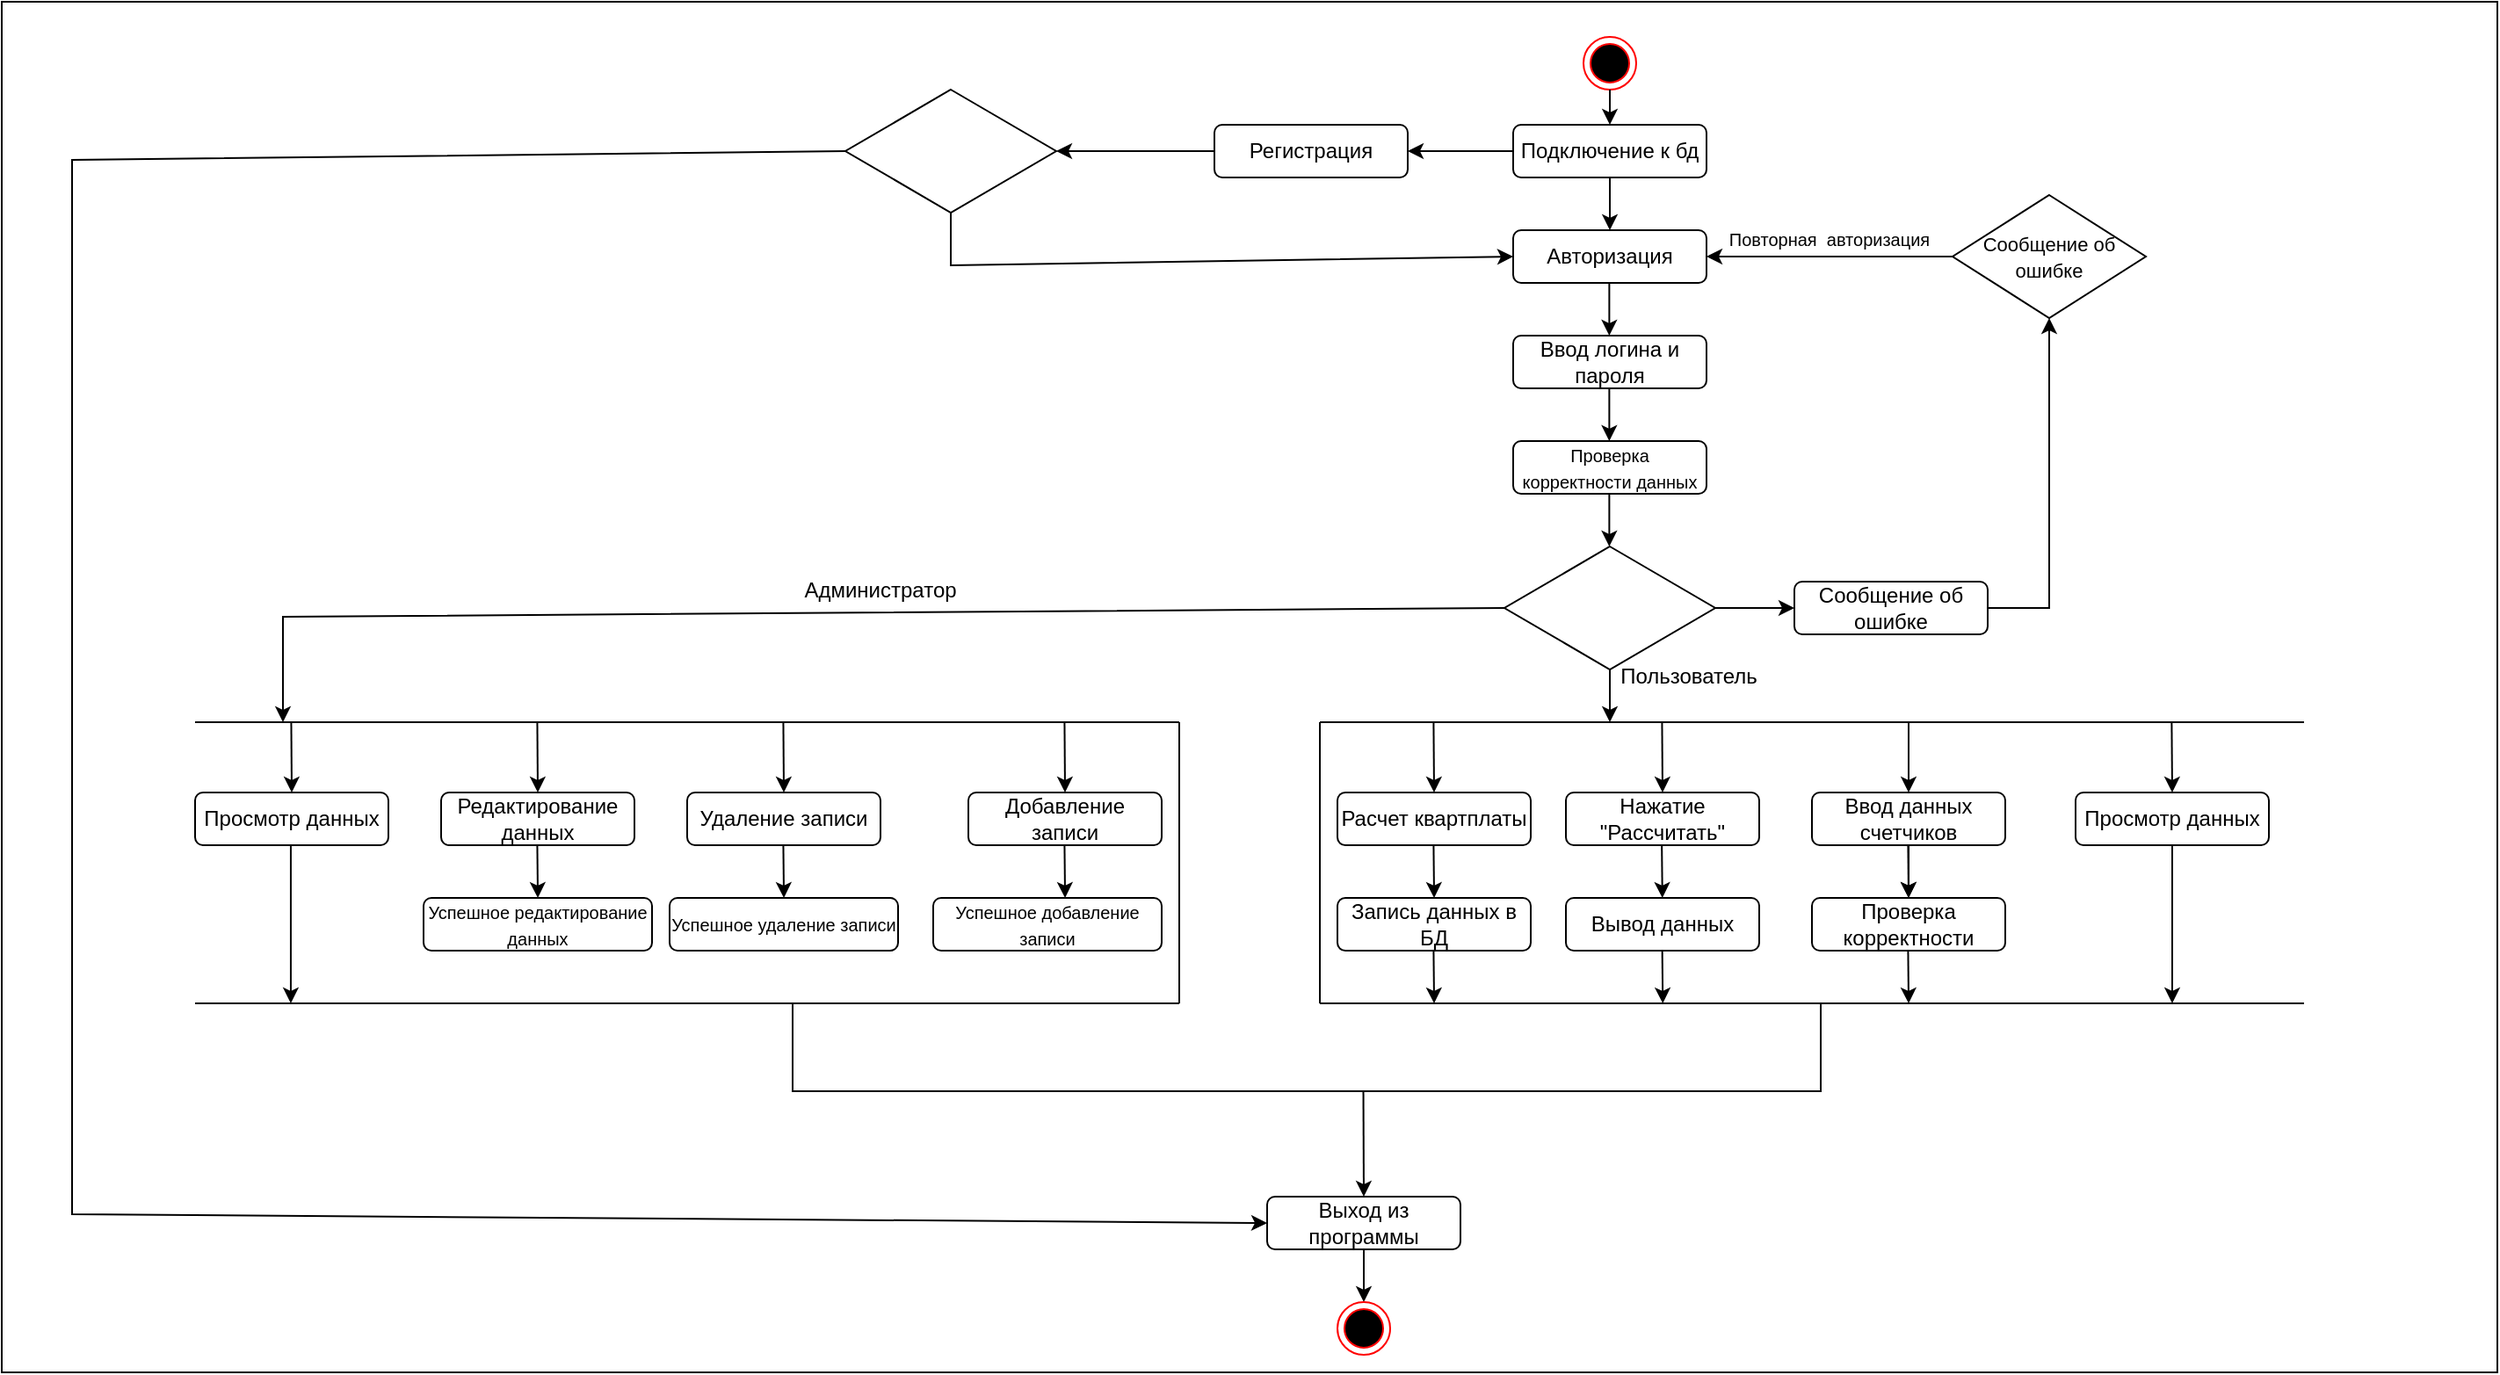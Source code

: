 <mxfile version="26.2.14">
  <diagram id="ApH-g16-K_BEeuCZxIzM" name="Страница — 1">
    <mxGraphModel dx="2847" dy="1078" grid="1" gridSize="10" guides="1" tooltips="1" connect="1" arrows="1" fold="1" page="1" pageScale="1" pageWidth="1169" pageHeight="827" math="0" shadow="0">
      <root>
        <mxCell id="0" />
        <mxCell id="1" parent="0" />
        <mxCell id="-Dr9QUZ1F8WlUCkGdHFx-96" value="" style="rounded=0;whiteSpace=wrap;html=1;" parent="1" vertex="1">
          <mxGeometry x="-320" y="30" width="1420" height="780" as="geometry" />
        </mxCell>
        <mxCell id="-Dr9QUZ1F8WlUCkGdHFx-1" value="" style="ellipse;html=1;shape=endState;fillColor=#000000;strokeColor=#ff0000;" parent="1" vertex="1">
          <mxGeometry x="580" y="50" width="30" height="30" as="geometry" />
        </mxCell>
        <mxCell id="-Dr9QUZ1F8WlUCkGdHFx-6" value="Подключение к бд" style="rounded=1;whiteSpace=wrap;html=1;" parent="1" vertex="1">
          <mxGeometry x="540" y="100" width="110" height="30" as="geometry" />
        </mxCell>
        <mxCell id="-Dr9QUZ1F8WlUCkGdHFx-9" value="Авторизация" style="rounded=1;whiteSpace=wrap;html=1;" parent="1" vertex="1">
          <mxGeometry x="540" y="160" width="110" height="30" as="geometry" />
        </mxCell>
        <mxCell id="-Dr9QUZ1F8WlUCkGdHFx-10" value="Ввод логина и пароля" style="rounded=1;whiteSpace=wrap;html=1;" parent="1" vertex="1">
          <mxGeometry x="540" y="220" width="110" height="30" as="geometry" />
        </mxCell>
        <mxCell id="-Dr9QUZ1F8WlUCkGdHFx-11" value="&lt;font style=&quot;font-size: 10px;&quot;&gt;Проверка корректности данных&lt;/font&gt;" style="rounded=1;whiteSpace=wrap;html=1;" parent="1" vertex="1">
          <mxGeometry x="540" y="280" width="110" height="30" as="geometry" />
        </mxCell>
        <mxCell id="-Dr9QUZ1F8WlUCkGdHFx-12" value="" style="rhombus;whiteSpace=wrap;html=1;" parent="1" vertex="1">
          <mxGeometry x="535" y="340" width="120" height="70" as="geometry" />
        </mxCell>
        <mxCell id="-Dr9QUZ1F8WlUCkGdHFx-14" value="&lt;font style=&quot;font-size: 11px;&quot;&gt;Сообщение об ошибке&lt;/font&gt;" style="rhombus;whiteSpace=wrap;html=1;" parent="1" vertex="1">
          <mxGeometry x="790" y="140" width="110" height="70" as="geometry" />
        </mxCell>
        <mxCell id="-Dr9QUZ1F8WlUCkGdHFx-17" value="" style="endArrow=classic;html=1;rounded=0;exitX=0.5;exitY=1;exitDx=0;exitDy=0;entryX=0.5;entryY=0;entryDx=0;entryDy=0;" parent="1" source="-Dr9QUZ1F8WlUCkGdHFx-6" target="-Dr9QUZ1F8WlUCkGdHFx-9" edge="1">
          <mxGeometry width="50" height="50" relative="1" as="geometry">
            <mxPoint x="560" y="220" as="sourcePoint" />
            <mxPoint x="610" y="170" as="targetPoint" />
          </mxGeometry>
        </mxCell>
        <mxCell id="-Dr9QUZ1F8WlUCkGdHFx-18" value="" style="endArrow=classic;html=1;rounded=0;exitX=0.5;exitY=1;exitDx=0;exitDy=0;entryX=0.5;entryY=0;entryDx=0;entryDy=0;" parent="1" edge="1">
          <mxGeometry width="50" height="50" relative="1" as="geometry">
            <mxPoint x="594.69" y="190" as="sourcePoint" />
            <mxPoint x="594.69" y="220" as="targetPoint" />
          </mxGeometry>
        </mxCell>
        <mxCell id="-Dr9QUZ1F8WlUCkGdHFx-19" value="" style="endArrow=classic;html=1;rounded=0;exitX=0.5;exitY=1;exitDx=0;exitDy=0;entryX=0.5;entryY=0;entryDx=0;entryDy=0;" parent="1" edge="1">
          <mxGeometry width="50" height="50" relative="1" as="geometry">
            <mxPoint x="594.69" y="250" as="sourcePoint" />
            <mxPoint x="594.69" y="280" as="targetPoint" />
          </mxGeometry>
        </mxCell>
        <mxCell id="-Dr9QUZ1F8WlUCkGdHFx-20" value="" style="endArrow=classic;html=1;rounded=0;exitX=0.5;exitY=1;exitDx=0;exitDy=0;entryX=0.5;entryY=0;entryDx=0;entryDy=0;" parent="1" edge="1">
          <mxGeometry width="50" height="50" relative="1" as="geometry">
            <mxPoint x="594.69" y="310" as="sourcePoint" />
            <mxPoint x="594.69" y="340" as="targetPoint" />
          </mxGeometry>
        </mxCell>
        <mxCell id="-Dr9QUZ1F8WlUCkGdHFx-21" value="" style="endArrow=classic;html=1;rounded=0;exitX=0;exitY=0.5;exitDx=0;exitDy=0;entryX=1;entryY=0.5;entryDx=0;entryDy=0;" parent="1" source="-Dr9QUZ1F8WlUCkGdHFx-14" target="-Dr9QUZ1F8WlUCkGdHFx-9" edge="1">
          <mxGeometry width="50" height="50" relative="1" as="geometry">
            <mxPoint x="600" y="200" as="sourcePoint" />
            <mxPoint x="650" y="150" as="targetPoint" />
          </mxGeometry>
        </mxCell>
        <mxCell id="-Dr9QUZ1F8WlUCkGdHFx-24" value="&lt;font style=&quot;font-size: 10px;&quot;&gt;Повторная&amp;nbsp; авторизация&lt;/font&gt;" style="text;html=1;align=center;verticalAlign=middle;whiteSpace=wrap;rounded=0;" parent="1" vertex="1">
          <mxGeometry x="630" y="150" width="180" height="30" as="geometry" />
        </mxCell>
        <mxCell id="-Dr9QUZ1F8WlUCkGdHFx-25" value="" style="endArrow=classic;html=1;rounded=0;exitX=0.5;exitY=1;exitDx=0;exitDy=0;entryX=0;entryY=0.5;entryDx=0;entryDy=0;" parent="1" source="-Dr9QUZ1F8WlUCkGdHFx-27" target="-Dr9QUZ1F8WlUCkGdHFx-9" edge="1">
          <mxGeometry width="50" height="50" relative="1" as="geometry">
            <mxPoint x="470" y="220" as="sourcePoint" />
            <mxPoint x="520" y="170" as="targetPoint" />
            <Array as="points">
              <mxPoint x="220" y="180" />
            </Array>
          </mxGeometry>
        </mxCell>
        <mxCell id="-Dr9QUZ1F8WlUCkGdHFx-27" value="" style="rhombus;whiteSpace=wrap;html=1;" parent="1" vertex="1">
          <mxGeometry x="160" y="80" width="120" height="70" as="geometry" />
        </mxCell>
        <mxCell id="-Dr9QUZ1F8WlUCkGdHFx-29" value="" style="endArrow=none;html=1;rounded=0;" parent="1" edge="1">
          <mxGeometry width="50" height="50" relative="1" as="geometry">
            <mxPoint x="430" y="440" as="sourcePoint" />
            <mxPoint x="990" y="440" as="targetPoint" />
          </mxGeometry>
        </mxCell>
        <mxCell id="-Dr9QUZ1F8WlUCkGdHFx-53" value="" style="edgeStyle=orthogonalEdgeStyle;rounded=0;orthogonalLoop=1;jettySize=auto;html=1;" parent="1" source="-Dr9QUZ1F8WlUCkGdHFx-31" target="-Dr9QUZ1F8WlUCkGdHFx-52" edge="1">
          <mxGeometry relative="1" as="geometry" />
        </mxCell>
        <mxCell id="-Dr9QUZ1F8WlUCkGdHFx-31" value="Ввод данных счетчиков" style="rounded=1;whiteSpace=wrap;html=1;" parent="1" vertex="1">
          <mxGeometry x="710" y="480" width="110" height="30" as="geometry" />
        </mxCell>
        <mxCell id="-Dr9QUZ1F8WlUCkGdHFx-32" value="Просмотр данных" style="rounded=1;whiteSpace=wrap;html=1;" parent="1" vertex="1">
          <mxGeometry x="860" y="480" width="110" height="30" as="geometry" />
        </mxCell>
        <mxCell id="-Dr9QUZ1F8WlUCkGdHFx-33" value="Нажатие &quot;Рассчитать&quot;" style="rounded=1;whiteSpace=wrap;html=1;" parent="1" vertex="1">
          <mxGeometry x="570" y="480" width="110" height="30" as="geometry" />
        </mxCell>
        <mxCell id="-Dr9QUZ1F8WlUCkGdHFx-35" value="Расчет квартплаты" style="rounded=1;whiteSpace=wrap;html=1;" parent="1" vertex="1">
          <mxGeometry x="440" y="480" width="110" height="30" as="geometry" />
        </mxCell>
        <mxCell id="-Dr9QUZ1F8WlUCkGdHFx-37" value="Запись данных в БД" style="rounded=1;whiteSpace=wrap;html=1;" parent="1" vertex="1">
          <mxGeometry x="440" y="540" width="110" height="30" as="geometry" />
        </mxCell>
        <mxCell id="-Dr9QUZ1F8WlUCkGdHFx-38" value="" style="endArrow=classic;html=1;rounded=0;entryX=0.5;entryY=0;entryDx=0;entryDy=0;" parent="1" target="-Dr9QUZ1F8WlUCkGdHFx-31" edge="1">
          <mxGeometry width="50" height="50" relative="1" as="geometry">
            <mxPoint x="765" y="440" as="sourcePoint" />
            <mxPoint x="810" y="550" as="targetPoint" />
          </mxGeometry>
        </mxCell>
        <mxCell id="-Dr9QUZ1F8WlUCkGdHFx-39" value="" style="endArrow=classic;html=1;rounded=0;" parent="1" edge="1">
          <mxGeometry width="50" height="50" relative="1" as="geometry">
            <mxPoint x="764.69" y="510" as="sourcePoint" />
            <mxPoint x="765" y="540" as="targetPoint" />
          </mxGeometry>
        </mxCell>
        <mxCell id="-Dr9QUZ1F8WlUCkGdHFx-40" value="" style="endArrow=classic;html=1;rounded=0;" parent="1" edge="1">
          <mxGeometry width="50" height="50" relative="1" as="geometry">
            <mxPoint x="624.58" y="510" as="sourcePoint" />
            <mxPoint x="624.89" y="540" as="targetPoint" />
          </mxGeometry>
        </mxCell>
        <mxCell id="-Dr9QUZ1F8WlUCkGdHFx-41" value="" style="endArrow=classic;html=1;rounded=0;" parent="1" edge="1">
          <mxGeometry width="50" height="50" relative="1" as="geometry">
            <mxPoint x="494.71" y="510" as="sourcePoint" />
            <mxPoint x="495.02" y="540" as="targetPoint" />
          </mxGeometry>
        </mxCell>
        <mxCell id="-Dr9QUZ1F8WlUCkGdHFx-42" value="" style="endArrow=classic;html=1;rounded=0;entryX=0.5;entryY=0;entryDx=0;entryDy=0;" parent="1" target="-Dr9QUZ1F8WlUCkGdHFx-32" edge="1">
          <mxGeometry width="50" height="50" relative="1" as="geometry">
            <mxPoint x="914.69" y="440" as="sourcePoint" />
            <mxPoint x="915" y="470" as="targetPoint" />
          </mxGeometry>
        </mxCell>
        <mxCell id="-Dr9QUZ1F8WlUCkGdHFx-43" value="" style="endArrow=classic;html=1;rounded=0;exitX=0.5;exitY=1;exitDx=0;exitDy=0;" parent="1" source="-Dr9QUZ1F8WlUCkGdHFx-32" edge="1">
          <mxGeometry width="50" height="50" relative="1" as="geometry">
            <mxPoint x="760" y="600" as="sourcePoint" />
            <mxPoint x="915" y="600" as="targetPoint" />
          </mxGeometry>
        </mxCell>
        <mxCell id="-Dr9QUZ1F8WlUCkGdHFx-44" value="" style="endArrow=classic;html=1;rounded=0;entryX=0.5;entryY=0;entryDx=0;entryDy=0;" parent="1" target="-Dr9QUZ1F8WlUCkGdHFx-33" edge="1">
          <mxGeometry width="50" height="50" relative="1" as="geometry">
            <mxPoint x="624.71" y="440" as="sourcePoint" />
            <mxPoint x="625.02" y="470" as="targetPoint" />
          </mxGeometry>
        </mxCell>
        <mxCell id="-Dr9QUZ1F8WlUCkGdHFx-47" value="" style="endArrow=none;html=1;rounded=0;" parent="1" edge="1">
          <mxGeometry width="50" height="50" relative="1" as="geometry">
            <mxPoint x="430" y="600" as="sourcePoint" />
            <mxPoint x="990" y="600" as="targetPoint" />
          </mxGeometry>
        </mxCell>
        <mxCell id="-Dr9QUZ1F8WlUCkGdHFx-50" value="Вывод данных" style="rounded=1;whiteSpace=wrap;html=1;" parent="1" vertex="1">
          <mxGeometry x="570" y="540" width="110" height="30" as="geometry" />
        </mxCell>
        <mxCell id="-Dr9QUZ1F8WlUCkGdHFx-51" value="" style="endArrow=classic;html=1;rounded=0;entryX=0.5;entryY=0;entryDx=0;entryDy=0;" parent="1" edge="1">
          <mxGeometry width="50" height="50" relative="1" as="geometry">
            <mxPoint x="494.71" y="440" as="sourcePoint" />
            <mxPoint x="495" y="480" as="targetPoint" />
          </mxGeometry>
        </mxCell>
        <mxCell id="-Dr9QUZ1F8WlUCkGdHFx-52" value="Проверка корректности" style="rounded=1;whiteSpace=wrap;html=1;" parent="1" vertex="1">
          <mxGeometry x="710" y="540" width="110" height="30" as="geometry" />
        </mxCell>
        <mxCell id="-Dr9QUZ1F8WlUCkGdHFx-54" value="" style="endArrow=classic;html=1;rounded=0;" parent="1" edge="1">
          <mxGeometry width="50" height="50" relative="1" as="geometry">
            <mxPoint x="764.71" y="570" as="sourcePoint" />
            <mxPoint x="765.02" y="600" as="targetPoint" />
          </mxGeometry>
        </mxCell>
        <mxCell id="-Dr9QUZ1F8WlUCkGdHFx-55" value="" style="endArrow=classic;html=1;rounded=0;" parent="1" edge="1">
          <mxGeometry width="50" height="50" relative="1" as="geometry">
            <mxPoint x="624.82" y="570" as="sourcePoint" />
            <mxPoint x="625.13" y="600" as="targetPoint" />
          </mxGeometry>
        </mxCell>
        <mxCell id="-Dr9QUZ1F8WlUCkGdHFx-56" value="" style="endArrow=classic;html=1;rounded=0;" parent="1" edge="1">
          <mxGeometry width="50" height="50" relative="1" as="geometry">
            <mxPoint x="494.71" y="570" as="sourcePoint" />
            <mxPoint x="495.02" y="600" as="targetPoint" />
          </mxGeometry>
        </mxCell>
        <mxCell id="-Dr9QUZ1F8WlUCkGdHFx-57" value="" style="endArrow=classic;html=1;rounded=0;exitX=0.5;exitY=1;exitDx=0;exitDy=0;" parent="1" source="-Dr9QUZ1F8WlUCkGdHFx-12" edge="1">
          <mxGeometry width="50" height="50" relative="1" as="geometry">
            <mxPoint x="510" y="440" as="sourcePoint" />
            <mxPoint x="595" y="440" as="targetPoint" />
          </mxGeometry>
        </mxCell>
        <mxCell id="-Dr9QUZ1F8WlUCkGdHFx-58" value="" style="endArrow=classic;html=1;rounded=0;exitX=0;exitY=0.5;exitDx=0;exitDy=0;" parent="1" source="-Dr9QUZ1F8WlUCkGdHFx-12" edge="1">
          <mxGeometry width="50" height="50" relative="1" as="geometry">
            <mxPoint x="340" y="410" as="sourcePoint" />
            <mxPoint x="-160" y="440" as="targetPoint" />
            <Array as="points">
              <mxPoint x="-160" y="380" />
            </Array>
          </mxGeometry>
        </mxCell>
        <mxCell id="-Dr9QUZ1F8WlUCkGdHFx-60" value="" style="endArrow=none;html=1;rounded=0;" parent="1" edge="1">
          <mxGeometry width="50" height="50" relative="1" as="geometry">
            <mxPoint x="-210" y="440" as="sourcePoint" />
            <mxPoint x="350" y="440" as="targetPoint" />
          </mxGeometry>
        </mxCell>
        <mxCell id="-Dr9QUZ1F8WlUCkGdHFx-61" value="" style="endArrow=none;html=1;rounded=0;" parent="1" edge="1">
          <mxGeometry width="50" height="50" relative="1" as="geometry">
            <mxPoint x="-210" y="600" as="sourcePoint" />
            <mxPoint x="350" y="600" as="targetPoint" />
          </mxGeometry>
        </mxCell>
        <mxCell id="-Dr9QUZ1F8WlUCkGdHFx-62" value="Просмотр данных" style="rounded=1;whiteSpace=wrap;html=1;" parent="1" vertex="1">
          <mxGeometry x="-210" y="480" width="110" height="30" as="geometry" />
        </mxCell>
        <mxCell id="-Dr9QUZ1F8WlUCkGdHFx-63" value="Редактирование данных" style="rounded=1;whiteSpace=wrap;html=1;" parent="1" vertex="1">
          <mxGeometry x="-70" y="480" width="110" height="30" as="geometry" />
        </mxCell>
        <mxCell id="-Dr9QUZ1F8WlUCkGdHFx-64" value="Удаление записи" style="rounded=1;whiteSpace=wrap;html=1;" parent="1" vertex="1">
          <mxGeometry x="70" y="480" width="110" height="30" as="geometry" />
        </mxCell>
        <mxCell id="-Dr9QUZ1F8WlUCkGdHFx-65" value="Добавление записи" style="rounded=1;whiteSpace=wrap;html=1;" parent="1" vertex="1">
          <mxGeometry x="230" y="480" width="110" height="30" as="geometry" />
        </mxCell>
        <mxCell id="-Dr9QUZ1F8WlUCkGdHFx-67" value="&lt;font style=&quot;font-size: 10px;&quot;&gt;Успешное редактирование данных&lt;/font&gt;" style="rounded=1;whiteSpace=wrap;html=1;" parent="1" vertex="1">
          <mxGeometry x="-80" y="540" width="130" height="30" as="geometry" />
        </mxCell>
        <mxCell id="-Dr9QUZ1F8WlUCkGdHFx-70" value="&lt;font style=&quot;font-size: 10px;&quot;&gt;Успешное удаление записи&lt;/font&gt;" style="rounded=1;whiteSpace=wrap;html=1;" parent="1" vertex="1">
          <mxGeometry x="60" y="540" width="130" height="30" as="geometry" />
        </mxCell>
        <mxCell id="-Dr9QUZ1F8WlUCkGdHFx-71" value="&lt;font style=&quot;font-size: 10px;&quot;&gt;Успешное добавление записи&lt;/font&gt;" style="rounded=1;whiteSpace=wrap;html=1;" parent="1" vertex="1">
          <mxGeometry x="210" y="540" width="130" height="30" as="geometry" />
        </mxCell>
        <mxCell id="-Dr9QUZ1F8WlUCkGdHFx-72" value="" style="endArrow=classic;html=1;rounded=0;entryX=0.5;entryY=0;entryDx=0;entryDy=0;" parent="1" edge="1">
          <mxGeometry width="50" height="50" relative="1" as="geometry">
            <mxPoint x="284.72" y="440" as="sourcePoint" />
            <mxPoint x="285.01" y="480" as="targetPoint" />
          </mxGeometry>
        </mxCell>
        <mxCell id="-Dr9QUZ1F8WlUCkGdHFx-73" value="" style="endArrow=classic;html=1;rounded=0;entryX=0.5;entryY=0;entryDx=0;entryDy=0;" parent="1" edge="1">
          <mxGeometry width="50" height="50" relative="1" as="geometry">
            <mxPoint x="124.72" y="440" as="sourcePoint" />
            <mxPoint x="125.01" y="480" as="targetPoint" />
          </mxGeometry>
        </mxCell>
        <mxCell id="-Dr9QUZ1F8WlUCkGdHFx-74" value="" style="endArrow=classic;html=1;rounded=0;entryX=0.5;entryY=0;entryDx=0;entryDy=0;" parent="1" edge="1">
          <mxGeometry width="50" height="50" relative="1" as="geometry">
            <mxPoint x="-15.28" y="440" as="sourcePoint" />
            <mxPoint x="-14.99" y="480" as="targetPoint" />
          </mxGeometry>
        </mxCell>
        <mxCell id="-Dr9QUZ1F8WlUCkGdHFx-75" value="" style="endArrow=classic;html=1;rounded=0;entryX=0.5;entryY=0;entryDx=0;entryDy=0;" parent="1" edge="1">
          <mxGeometry width="50" height="50" relative="1" as="geometry">
            <mxPoint x="-155.28" y="440" as="sourcePoint" />
            <mxPoint x="-154.99" y="480" as="targetPoint" />
          </mxGeometry>
        </mxCell>
        <mxCell id="-Dr9QUZ1F8WlUCkGdHFx-76" value="" style="endArrow=classic;html=1;rounded=0;" parent="1" edge="1">
          <mxGeometry width="50" height="50" relative="1" as="geometry">
            <mxPoint x="284.72" y="510" as="sourcePoint" />
            <mxPoint x="285.03" y="540" as="targetPoint" />
          </mxGeometry>
        </mxCell>
        <mxCell id="-Dr9QUZ1F8WlUCkGdHFx-77" value="" style="endArrow=classic;html=1;rounded=0;" parent="1" edge="1">
          <mxGeometry width="50" height="50" relative="1" as="geometry">
            <mxPoint x="124.72" y="510" as="sourcePoint" />
            <mxPoint x="125.03" y="540" as="targetPoint" />
          </mxGeometry>
        </mxCell>
        <mxCell id="-Dr9QUZ1F8WlUCkGdHFx-78" value="" style="endArrow=classic;html=1;rounded=0;" parent="1" edge="1">
          <mxGeometry width="50" height="50" relative="1" as="geometry">
            <mxPoint x="-15.28" y="510" as="sourcePoint" />
            <mxPoint x="-14.97" y="540" as="targetPoint" />
          </mxGeometry>
        </mxCell>
        <mxCell id="-Dr9QUZ1F8WlUCkGdHFx-79" value="" style="endArrow=classic;html=1;rounded=0;exitX=0.5;exitY=1;exitDx=0;exitDy=0;" parent="1" edge="1">
          <mxGeometry width="50" height="50" relative="1" as="geometry">
            <mxPoint x="-155.53" y="510" as="sourcePoint" />
            <mxPoint x="-155.53" y="600" as="targetPoint" />
          </mxGeometry>
        </mxCell>
        <mxCell id="-Dr9QUZ1F8WlUCkGdHFx-80" value="" style="endArrow=none;html=1;rounded=0;" parent="1" edge="1">
          <mxGeometry width="50" height="50" relative="1" as="geometry">
            <mxPoint x="350" y="440" as="sourcePoint" />
            <mxPoint x="350" y="600" as="targetPoint" />
          </mxGeometry>
        </mxCell>
        <mxCell id="-Dr9QUZ1F8WlUCkGdHFx-81" value="" style="endArrow=none;html=1;rounded=0;" parent="1" edge="1">
          <mxGeometry width="50" height="50" relative="1" as="geometry">
            <mxPoint x="430" y="440" as="sourcePoint" />
            <mxPoint x="430" y="600" as="targetPoint" />
          </mxGeometry>
        </mxCell>
        <mxCell id="-Dr9QUZ1F8WlUCkGdHFx-83" value="Администратор" style="text;html=1;align=center;verticalAlign=middle;whiteSpace=wrap;rounded=0;" parent="1" vertex="1">
          <mxGeometry x="150" y="350" width="60" height="30" as="geometry" />
        </mxCell>
        <mxCell id="-Dr9QUZ1F8WlUCkGdHFx-84" style="edgeStyle=orthogonalEdgeStyle;rounded=0;orthogonalLoop=1;jettySize=auto;html=1;exitX=0.5;exitY=1;exitDx=0;exitDy=0;" parent="1" source="-Dr9QUZ1F8WlUCkGdHFx-83" target="-Dr9QUZ1F8WlUCkGdHFx-83" edge="1">
          <mxGeometry relative="1" as="geometry" />
        </mxCell>
        <mxCell id="-Dr9QUZ1F8WlUCkGdHFx-85" value="Пользователь" style="text;html=1;align=center;verticalAlign=middle;whiteSpace=wrap;rounded=0;" parent="1" vertex="1">
          <mxGeometry x="610" y="399" width="60" height="30" as="geometry" />
        </mxCell>
        <mxCell id="-Dr9QUZ1F8WlUCkGdHFx-87" value="" style="endArrow=none;html=1;rounded=0;" parent="1" edge="1">
          <mxGeometry width="50" height="50" relative="1" as="geometry">
            <mxPoint x="130" y="600" as="sourcePoint" />
            <mxPoint x="460" y="650" as="targetPoint" />
            <Array as="points">
              <mxPoint x="130" y="650" />
            </Array>
          </mxGeometry>
        </mxCell>
        <mxCell id="-Dr9QUZ1F8WlUCkGdHFx-89" value="Выход из программы" style="rounded=1;whiteSpace=wrap;html=1;" parent="1" vertex="1">
          <mxGeometry x="400" y="710" width="110" height="30" as="geometry" />
        </mxCell>
        <mxCell id="-Dr9QUZ1F8WlUCkGdHFx-91" value="" style="endArrow=none;html=1;rounded=0;" parent="1" edge="1">
          <mxGeometry width="50" height="50" relative="1" as="geometry">
            <mxPoint x="455" y="650" as="sourcePoint" />
            <mxPoint x="715" y="600" as="targetPoint" />
            <Array as="points">
              <mxPoint x="715" y="650" />
            </Array>
          </mxGeometry>
        </mxCell>
        <mxCell id="-Dr9QUZ1F8WlUCkGdHFx-92" value="" style="endArrow=classic;html=1;rounded=0;exitX=0.5;exitY=1;exitDx=0;exitDy=0;" parent="1" source="-Dr9QUZ1F8WlUCkGdHFx-89" edge="1">
          <mxGeometry width="50" height="50" relative="1" as="geometry">
            <mxPoint x="527" y="800" as="sourcePoint" />
            <mxPoint x="455" y="770" as="targetPoint" />
          </mxGeometry>
        </mxCell>
        <mxCell id="-Dr9QUZ1F8WlUCkGdHFx-93" value="" style="endArrow=classic;html=1;rounded=0;exitX=0.5;exitY=1;exitDx=0;exitDy=0;entryX=0.5;entryY=0;entryDx=0;entryDy=0;" parent="1" target="-Dr9QUZ1F8WlUCkGdHFx-89" edge="1">
          <mxGeometry width="50" height="50" relative="1" as="geometry">
            <mxPoint x="454.76" y="650" as="sourcePoint" />
            <mxPoint x="454.76" y="680" as="targetPoint" />
          </mxGeometry>
        </mxCell>
        <mxCell id="-Dr9QUZ1F8WlUCkGdHFx-94" value="" style="ellipse;html=1;shape=endState;fillColor=#000000;strokeColor=#ff0000;" parent="1" vertex="1">
          <mxGeometry x="440" y="770" width="30" height="30" as="geometry" />
        </mxCell>
        <mxCell id="-Dr9QUZ1F8WlUCkGdHFx-95" value="" style="endArrow=classic;html=1;rounded=0;exitX=0;exitY=0.5;exitDx=0;exitDy=0;entryX=0;entryY=0.5;entryDx=0;entryDy=0;" parent="1" source="-Dr9QUZ1F8WlUCkGdHFx-27" target="-Dr9QUZ1F8WlUCkGdHFx-89" edge="1">
          <mxGeometry width="50" height="50" relative="1" as="geometry">
            <mxPoint x="330" y="680" as="sourcePoint" />
            <mxPoint x="380" y="630" as="targetPoint" />
            <Array as="points">
              <mxPoint x="-280" y="120" />
              <mxPoint x="-280" y="720" />
            </Array>
          </mxGeometry>
        </mxCell>
        <mxCell id="-Dr9QUZ1F8WlUCkGdHFx-97" value="Сообщение об ошибке" style="rounded=1;whiteSpace=wrap;html=1;" parent="1" vertex="1">
          <mxGeometry x="700" y="360" width="110" height="30" as="geometry" />
        </mxCell>
        <mxCell id="-Dr9QUZ1F8WlUCkGdHFx-98" value="" style="endArrow=classic;html=1;rounded=0;exitX=1;exitY=0.5;exitDx=0;exitDy=0;entryX=0;entryY=0.5;entryDx=0;entryDy=0;" parent="1" source="-Dr9QUZ1F8WlUCkGdHFx-12" target="-Dr9QUZ1F8WlUCkGdHFx-97" edge="1">
          <mxGeometry width="50" height="50" relative="1" as="geometry">
            <mxPoint x="390" y="470" as="sourcePoint" />
            <mxPoint x="440" y="420" as="targetPoint" />
          </mxGeometry>
        </mxCell>
        <mxCell id="-Dr9QUZ1F8WlUCkGdHFx-99" value="" style="endArrow=classic;html=1;rounded=0;exitX=1;exitY=0.5;exitDx=0;exitDy=0;entryX=0.5;entryY=1;entryDx=0;entryDy=0;" parent="1" source="-Dr9QUZ1F8WlUCkGdHFx-97" target="-Dr9QUZ1F8WlUCkGdHFx-14" edge="1">
          <mxGeometry width="50" height="50" relative="1" as="geometry">
            <mxPoint x="390" y="470" as="sourcePoint" />
            <mxPoint x="440" y="420" as="targetPoint" />
            <Array as="points">
              <mxPoint x="845" y="375" />
            </Array>
          </mxGeometry>
        </mxCell>
        <mxCell id="-Dr9QUZ1F8WlUCkGdHFx-101" value="Регистрация" style="rounded=1;whiteSpace=wrap;html=1;" parent="1" vertex="1">
          <mxGeometry x="370" y="100" width="110" height="30" as="geometry" />
        </mxCell>
        <mxCell id="-Dr9QUZ1F8WlUCkGdHFx-102" value="" style="endArrow=classic;html=1;rounded=0;entryX=1;entryY=0.5;entryDx=0;entryDy=0;exitX=0;exitY=0.5;exitDx=0;exitDy=0;" parent="1" source="-Dr9QUZ1F8WlUCkGdHFx-6" target="-Dr9QUZ1F8WlUCkGdHFx-101" edge="1">
          <mxGeometry width="50" height="50" relative="1" as="geometry">
            <mxPoint x="390" y="470" as="sourcePoint" />
            <mxPoint x="440" y="420" as="targetPoint" />
          </mxGeometry>
        </mxCell>
        <mxCell id="-Dr9QUZ1F8WlUCkGdHFx-103" value="" style="endArrow=classic;html=1;rounded=0;exitX=0;exitY=0.5;exitDx=0;exitDy=0;entryX=1;entryY=0.5;entryDx=0;entryDy=0;" parent="1" source="-Dr9QUZ1F8WlUCkGdHFx-101" target="-Dr9QUZ1F8WlUCkGdHFx-27" edge="1">
          <mxGeometry width="50" height="50" relative="1" as="geometry">
            <mxPoint x="350" y="110" as="sourcePoint" />
            <mxPoint x="400" y="60" as="targetPoint" />
          </mxGeometry>
        </mxCell>
        <mxCell id="k_uMkkKCTBSe4ORIdnBM-1" value="" style="endArrow=classic;html=1;rounded=0;exitX=0.5;exitY=1;exitDx=0;exitDy=0;entryX=0.5;entryY=0;entryDx=0;entryDy=0;" edge="1" parent="1" source="-Dr9QUZ1F8WlUCkGdHFx-1" target="-Dr9QUZ1F8WlUCkGdHFx-6">
          <mxGeometry width="50" height="50" relative="1" as="geometry">
            <mxPoint x="620" y="400" as="sourcePoint" />
            <mxPoint x="670" y="350" as="targetPoint" />
          </mxGeometry>
        </mxCell>
      </root>
    </mxGraphModel>
  </diagram>
</mxfile>
